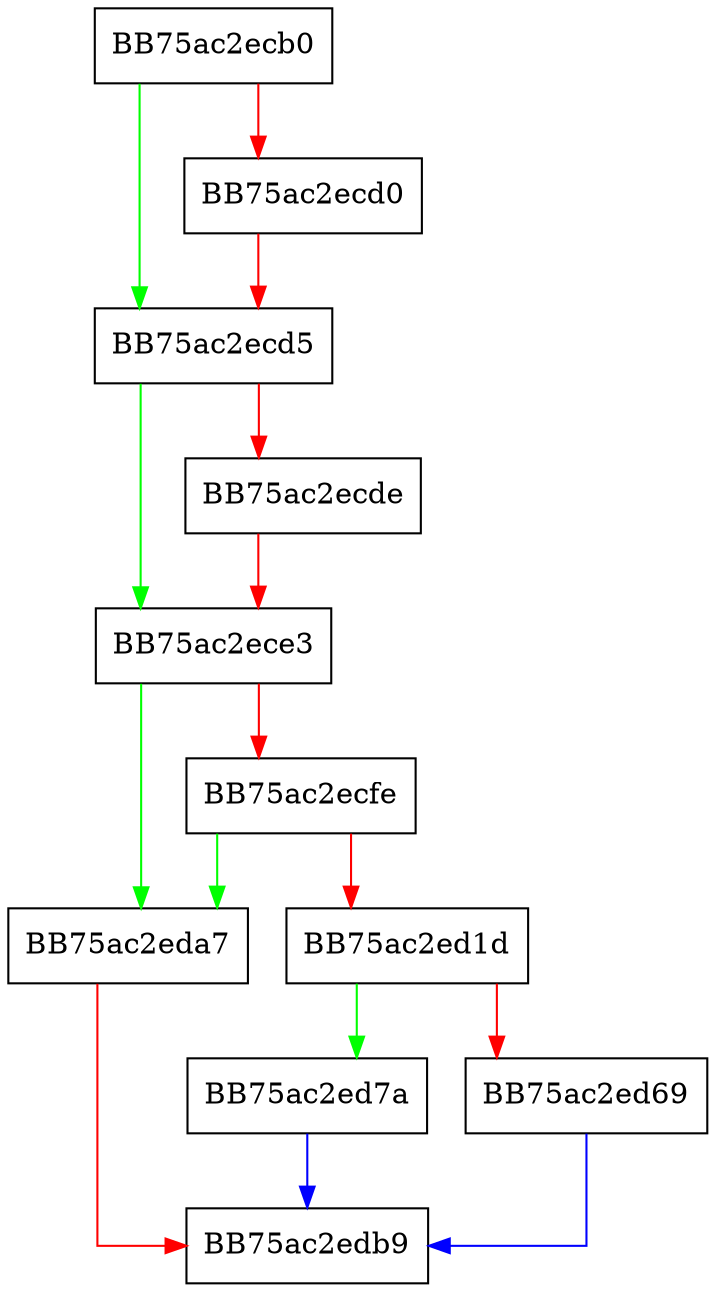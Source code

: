 digraph FindNext {
  node [shape="box"];
  graph [splines=ortho];
  BB75ac2ecb0 -> BB75ac2ecd5 [color="green"];
  BB75ac2ecb0 -> BB75ac2ecd0 [color="red"];
  BB75ac2ecd0 -> BB75ac2ecd5 [color="red"];
  BB75ac2ecd5 -> BB75ac2ece3 [color="green"];
  BB75ac2ecd5 -> BB75ac2ecde [color="red"];
  BB75ac2ecde -> BB75ac2ece3 [color="red"];
  BB75ac2ece3 -> BB75ac2eda7 [color="green"];
  BB75ac2ece3 -> BB75ac2ecfe [color="red"];
  BB75ac2ecfe -> BB75ac2eda7 [color="green"];
  BB75ac2ecfe -> BB75ac2ed1d [color="red"];
  BB75ac2ed1d -> BB75ac2ed7a [color="green"];
  BB75ac2ed1d -> BB75ac2ed69 [color="red"];
  BB75ac2ed69 -> BB75ac2edb9 [color="blue"];
  BB75ac2ed7a -> BB75ac2edb9 [color="blue"];
  BB75ac2eda7 -> BB75ac2edb9 [color="red"];
}